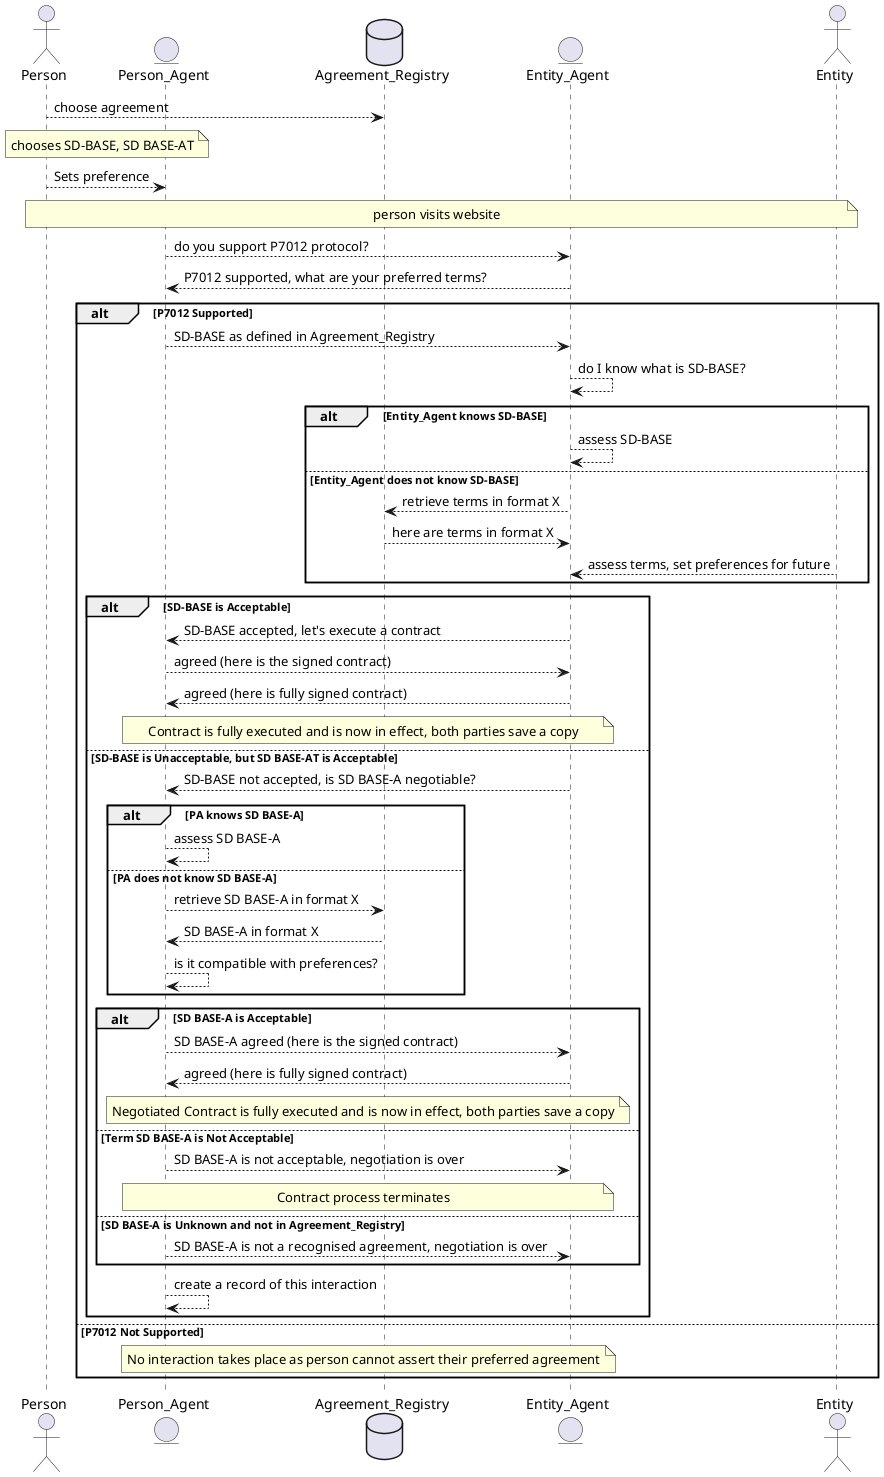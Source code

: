 @startuml
actor Person as P
entity Person_Agent as PA
database Agreement_Registry as R
entity Entity_Agent as PRA
actor Entity as SP

P --> R: choose agreement
note over P, PA: chooses SD-BASE, SD BASE-AT
P --> PA : Sets preference
note over P, SP: person visits website
PA --> PRA : do you support P7012 protocol?
PRA --> PA : P7012 supported, what are your preferred terms?

alt P7012 Supported
    PA --> PRA : SD-BASE as defined in Agreement_Registry
    PRA --> PRA : do I know what is SD-BASE?
    alt Entity_Agent knows SD-BASE
      PRA --> PRA: assess SD-BASE
    
    else Entity_Agent does not know SD-BASE
      PRA --> R: retrieve terms in format X
      R --> PRA: here are terms in format X
      SP --> PRA : assess terms, set preferences for future
    end
    
    alt SD-BASE is Acceptable
        PRA --> PA : SD-BASE accepted, let's execute a contract
        PA --> PRA : agreed (here is the signed contract)
        PRA --> PA : agreed (here is fully signed contract)
        note over PRA, PA : Contract is fully executed and is now in effect, both parties save a copy
    else SD-BASE is Unacceptable, but SD BASE-AT is Acceptable
        PRA --> PA : SD-BASE not accepted, is SD BASE-A negotiable?
        alt PA knows SD BASE-A
          PA --> PA : assess SD BASE-A
        else PA does not know SD BASE-A
          PA --> R: retrieve SD BASE-A in format X
          R --> PA: SD BASE-A in format X
          PA --> PA: is it compatible with preferences?
        end
        alt SD BASE-A is Acceptable
            PA --> PRA : SD BASE-A agreed (here is the signed contract)
            PRA --> PA : agreed (here is fully signed contract)
            note over PRA, PA : Negotiated Contract is fully executed and is now in effect, both parties save a copy
        else Term SD BASE-A is Not Acceptable
            PA --> PRA: SD BASE-A is not acceptable, negotiation is over
            note over PRA, PA : Contract process terminates
        else SD BASE-A is Unknown and not in Agreement_Registry
            PA --> PRA: SD BASE-A is not a recognised agreement, negotiation is over
        end
        PA --> PA : create a record of this interaction
    end
else P7012 Not Supported
    note over PRA, PA : No interaction takes place as person cannot assert their preferred agreement
end
@enduml